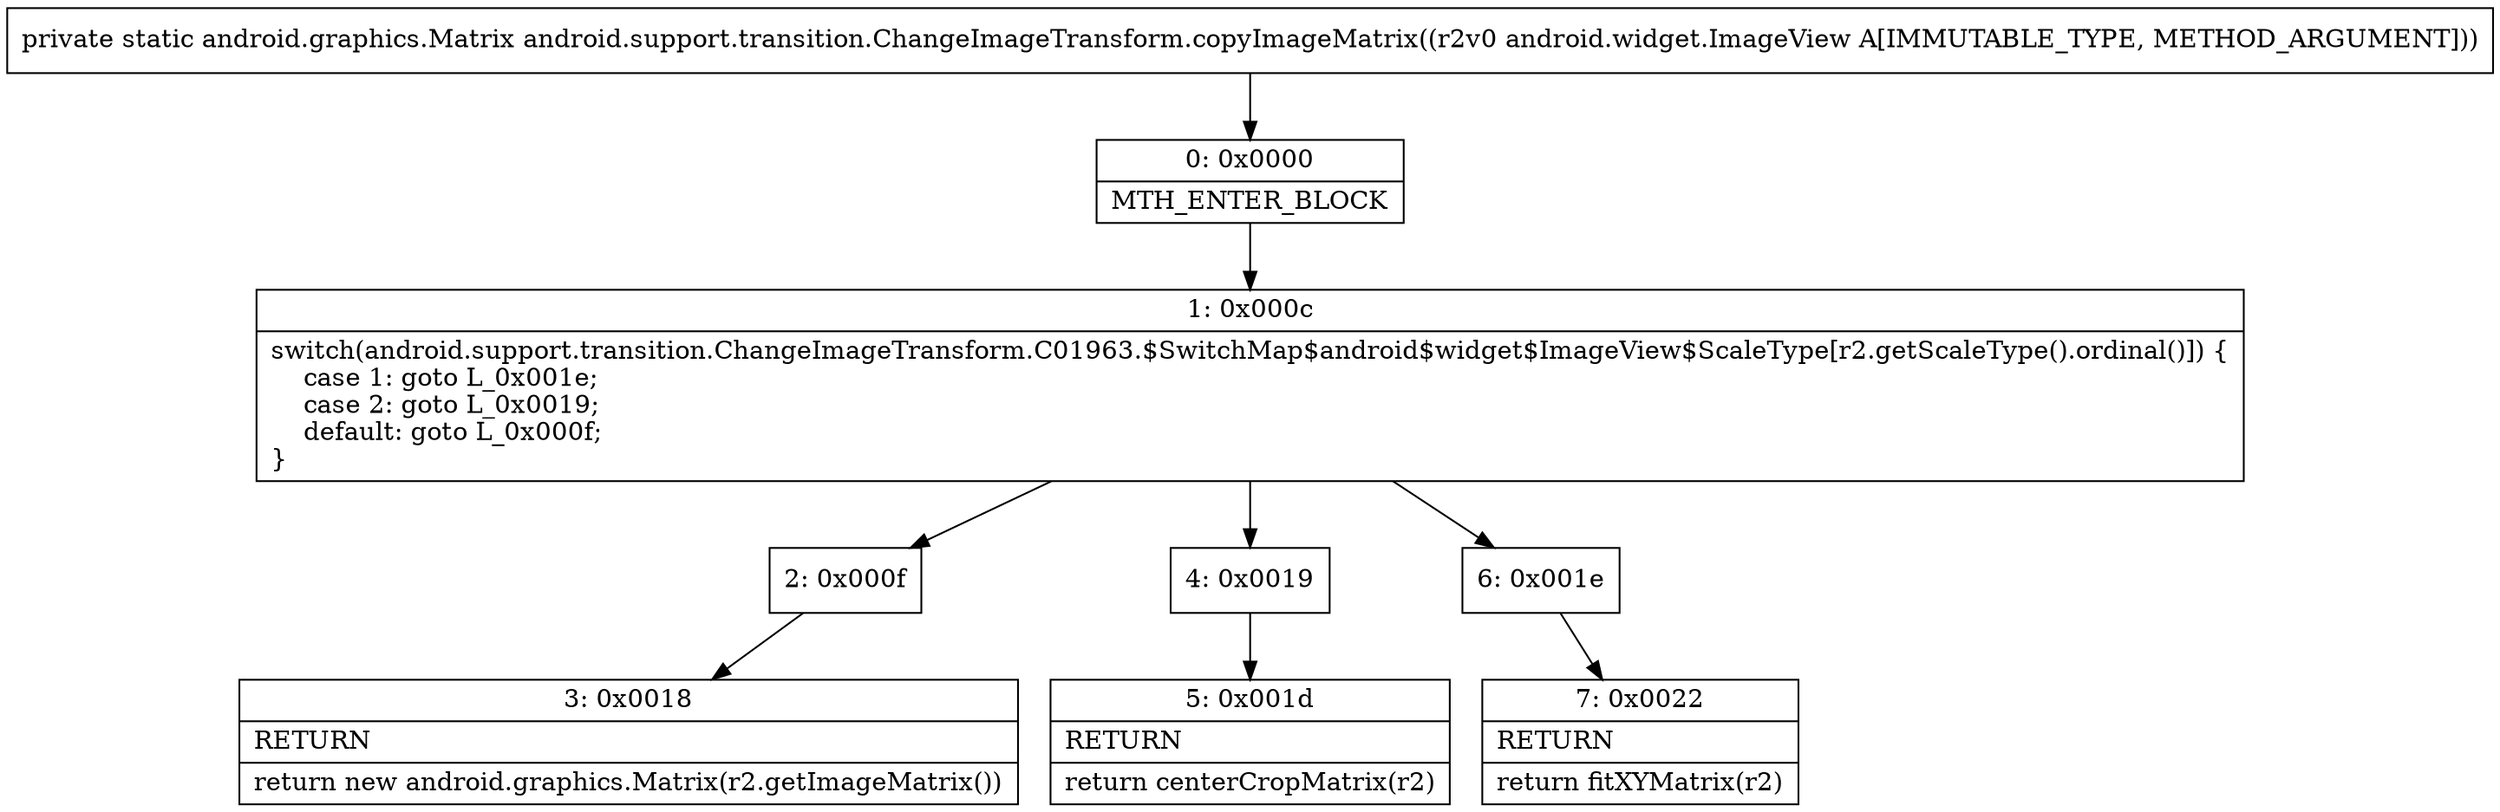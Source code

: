 digraph "CFG forandroid.support.transition.ChangeImageTransform.copyImageMatrix(Landroid\/widget\/ImageView;)Landroid\/graphics\/Matrix;" {
Node_0 [shape=record,label="{0\:\ 0x0000|MTH_ENTER_BLOCK\l}"];
Node_1 [shape=record,label="{1\:\ 0x000c|switch(android.support.transition.ChangeImageTransform.C01963.$SwitchMap$android$widget$ImageView$ScaleType[r2.getScaleType().ordinal()]) \{\l    case 1: goto L_0x001e;\l    case 2: goto L_0x0019;\l    default: goto L_0x000f;\l\}\l}"];
Node_2 [shape=record,label="{2\:\ 0x000f}"];
Node_3 [shape=record,label="{3\:\ 0x0018|RETURN\l|return new android.graphics.Matrix(r2.getImageMatrix())\l}"];
Node_4 [shape=record,label="{4\:\ 0x0019}"];
Node_5 [shape=record,label="{5\:\ 0x001d|RETURN\l|return centerCropMatrix(r2)\l}"];
Node_6 [shape=record,label="{6\:\ 0x001e}"];
Node_7 [shape=record,label="{7\:\ 0x0022|RETURN\l|return fitXYMatrix(r2)\l}"];
MethodNode[shape=record,label="{private static android.graphics.Matrix android.support.transition.ChangeImageTransform.copyImageMatrix((r2v0 android.widget.ImageView A[IMMUTABLE_TYPE, METHOD_ARGUMENT])) }"];
MethodNode -> Node_0;
Node_0 -> Node_1;
Node_1 -> Node_2;
Node_1 -> Node_4;
Node_1 -> Node_6;
Node_2 -> Node_3;
Node_4 -> Node_5;
Node_6 -> Node_7;
}

